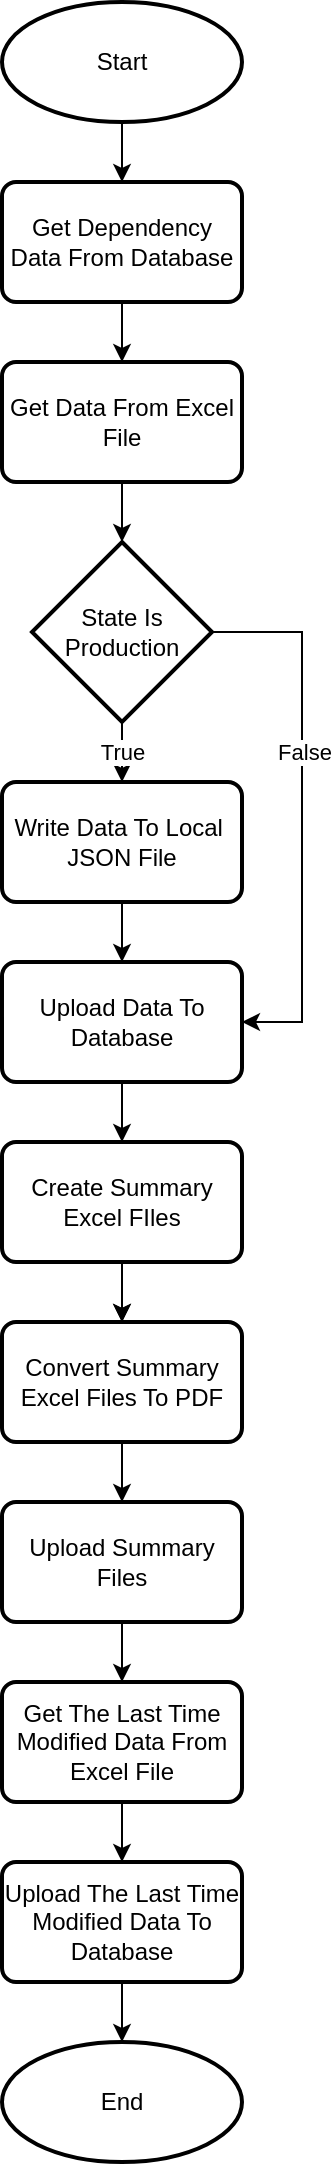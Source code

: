<mxfile version="18.0.2" type="github">
  <diagram id="C5RBs43oDa-KdzZeNtuy" name="Page-1">
    <mxGraphModel dx="1278" dy="579" grid="1" gridSize="10" guides="1" tooltips="1" connect="1" arrows="1" fold="1" page="1" pageScale="1" pageWidth="827" pageHeight="1169" math="0" shadow="0">
      <root>
        <mxCell id="WIyWlLk6GJQsqaUBKTNV-0" />
        <mxCell id="WIyWlLk6GJQsqaUBKTNV-1" parent="WIyWlLk6GJQsqaUBKTNV-0" />
        <mxCell id="fipF97CPCVczOdriheHF-10" style="edgeStyle=orthogonalEdgeStyle;rounded=0;orthogonalLoop=1;jettySize=auto;html=1;" parent="WIyWlLk6GJQsqaUBKTNV-1" source="fipF97CPCVczOdriheHF-1" target="fipF97CPCVczOdriheHF-3" edge="1">
          <mxGeometry relative="1" as="geometry" />
        </mxCell>
        <mxCell id="fipF97CPCVczOdriheHF-1" value="Start" style="strokeWidth=2;html=1;shape=mxgraph.flowchart.start_1;whiteSpace=wrap;" parent="WIyWlLk6GJQsqaUBKTNV-1" vertex="1">
          <mxGeometry x="30" y="30" width="120" height="60" as="geometry" />
        </mxCell>
        <mxCell id="fipF97CPCVczOdriheHF-11" style="edgeStyle=orthogonalEdgeStyle;rounded=0;orthogonalLoop=1;jettySize=auto;html=1;" parent="WIyWlLk6GJQsqaUBKTNV-1" source="fipF97CPCVczOdriheHF-3" target="fipF97CPCVczOdriheHF-4" edge="1">
          <mxGeometry relative="1" as="geometry" />
        </mxCell>
        <mxCell id="fipF97CPCVczOdriheHF-3" value="Get Dependency Data From Database" style="rounded=1;whiteSpace=wrap;html=1;absoluteArcSize=1;arcSize=14;strokeWidth=2;" parent="WIyWlLk6GJQsqaUBKTNV-1" vertex="1">
          <mxGeometry x="30" y="120" width="120" height="60" as="geometry" />
        </mxCell>
        <mxCell id="fipF97CPCVczOdriheHF-12" style="edgeStyle=orthogonalEdgeStyle;rounded=0;orthogonalLoop=1;jettySize=auto;html=1;" parent="WIyWlLk6GJQsqaUBKTNV-1" source="fipF97CPCVczOdriheHF-4" target="fipF97CPCVczOdriheHF-6" edge="1">
          <mxGeometry relative="1" as="geometry" />
        </mxCell>
        <mxCell id="fipF97CPCVczOdriheHF-4" value="Get Data From Excel File" style="rounded=1;whiteSpace=wrap;html=1;absoluteArcSize=1;arcSize=14;strokeWidth=2;" parent="WIyWlLk6GJQsqaUBKTNV-1" vertex="1">
          <mxGeometry x="30" y="210" width="120" height="60" as="geometry" />
        </mxCell>
        <mxCell id="fipF97CPCVczOdriheHF-13" value="True" style="edgeStyle=orthogonalEdgeStyle;rounded=0;orthogonalLoop=1;jettySize=auto;html=1;" parent="WIyWlLk6GJQsqaUBKTNV-1" source="fipF97CPCVczOdriheHF-6" target="fipF97CPCVczOdriheHF-7" edge="1">
          <mxGeometry relative="1" as="geometry">
            <Array as="points">
              <mxPoint x="90" y="400" />
              <mxPoint x="90" y="400" />
            </Array>
          </mxGeometry>
        </mxCell>
        <mxCell id="fipF97CPCVczOdriheHF-15" style="edgeStyle=orthogonalEdgeStyle;rounded=0;orthogonalLoop=1;jettySize=auto;html=1;entryX=1;entryY=0.5;entryDx=0;entryDy=0;" parent="WIyWlLk6GJQsqaUBKTNV-1" source="fipF97CPCVczOdriheHF-6" target="fipF97CPCVczOdriheHF-8" edge="1">
          <mxGeometry relative="1" as="geometry">
            <Array as="points">
              <mxPoint x="180" y="345" />
              <mxPoint x="180" y="540" />
            </Array>
          </mxGeometry>
        </mxCell>
        <mxCell id="fipF97CPCVczOdriheHF-17" value="False" style="edgeLabel;html=1;align=center;verticalAlign=middle;resizable=0;points=[];" parent="fipF97CPCVczOdriheHF-15" vertex="1" connectable="0">
          <mxGeometry x="-0.227" y="1" relative="1" as="geometry">
            <mxPoint as="offset" />
          </mxGeometry>
        </mxCell>
        <mxCell id="fipF97CPCVczOdriheHF-6" value="State Is Production" style="strokeWidth=2;html=1;shape=mxgraph.flowchart.decision;whiteSpace=wrap;" parent="WIyWlLk6GJQsqaUBKTNV-1" vertex="1">
          <mxGeometry x="45" y="300" width="90" height="90" as="geometry" />
        </mxCell>
        <mxCell id="fipF97CPCVczOdriheHF-14" style="edgeStyle=orthogonalEdgeStyle;rounded=0;orthogonalLoop=1;jettySize=auto;html=1;entryX=0.5;entryY=0;entryDx=0;entryDy=0;" parent="WIyWlLk6GJQsqaUBKTNV-1" source="fipF97CPCVczOdriheHF-7" target="fipF97CPCVczOdriheHF-8" edge="1">
          <mxGeometry relative="1" as="geometry" />
        </mxCell>
        <mxCell id="fipF97CPCVczOdriheHF-7" value="Write Data To Local&amp;nbsp; JSON File" style="rounded=1;whiteSpace=wrap;html=1;absoluteArcSize=1;arcSize=14;strokeWidth=2;" parent="WIyWlLk6GJQsqaUBKTNV-1" vertex="1">
          <mxGeometry x="30" y="420" width="120" height="60" as="geometry" />
        </mxCell>
        <mxCell id="fipF97CPCVczOdriheHF-19" style="edgeStyle=orthogonalEdgeStyle;rounded=0;orthogonalLoop=1;jettySize=auto;html=1;" parent="WIyWlLk6GJQsqaUBKTNV-1" source="fipF97CPCVczOdriheHF-8" target="fipF97CPCVczOdriheHF-18" edge="1">
          <mxGeometry relative="1" as="geometry" />
        </mxCell>
        <mxCell id="fipF97CPCVczOdriheHF-8" value="Upload Data To Database" style="rounded=1;whiteSpace=wrap;html=1;absoluteArcSize=1;arcSize=14;strokeWidth=2;" parent="WIyWlLk6GJQsqaUBKTNV-1" vertex="1">
          <mxGeometry x="30" y="510" width="120" height="60" as="geometry" />
        </mxCell>
        <mxCell id="fipF97CPCVczOdriheHF-22" style="edgeStyle=orthogonalEdgeStyle;rounded=0;orthogonalLoop=1;jettySize=auto;html=1;" parent="WIyWlLk6GJQsqaUBKTNV-1" source="fipF97CPCVczOdriheHF-18" target="fipF97CPCVczOdriheHF-20" edge="1">
          <mxGeometry relative="1" as="geometry" />
        </mxCell>
        <mxCell id="fipF97CPCVczOdriheHF-23" value="" style="edgeStyle=orthogonalEdgeStyle;rounded=0;orthogonalLoop=1;jettySize=auto;html=1;" parent="WIyWlLk6GJQsqaUBKTNV-1" source="fipF97CPCVczOdriheHF-18" target="fipF97CPCVczOdriheHF-20" edge="1">
          <mxGeometry relative="1" as="geometry" />
        </mxCell>
        <mxCell id="fipF97CPCVczOdriheHF-18" value="Create Summary Excel FIles" style="rounded=1;whiteSpace=wrap;html=1;absoluteArcSize=1;arcSize=14;strokeWidth=2;" parent="WIyWlLk6GJQsqaUBKTNV-1" vertex="1">
          <mxGeometry x="30" y="600" width="120" height="60" as="geometry" />
        </mxCell>
        <mxCell id="us0F7tKLzNDFEO_R7wUm-0" style="edgeStyle=orthogonalEdgeStyle;rounded=0;orthogonalLoop=1;jettySize=auto;html=1;" edge="1" parent="WIyWlLk6GJQsqaUBKTNV-1" source="fipF97CPCVczOdriheHF-20">
          <mxGeometry relative="1" as="geometry">
            <mxPoint x="90" y="780" as="targetPoint" />
          </mxGeometry>
        </mxCell>
        <mxCell id="fipF97CPCVczOdriheHF-20" value="Convert Summary Excel Files To PDF" style="rounded=1;whiteSpace=wrap;html=1;absoluteArcSize=1;arcSize=14;strokeWidth=2;" parent="WIyWlLk6GJQsqaUBKTNV-1" vertex="1">
          <mxGeometry x="30" y="690" width="120" height="60" as="geometry" />
        </mxCell>
        <mxCell id="fipF97CPCVczOdriheHF-28" style="edgeStyle=orthogonalEdgeStyle;rounded=0;orthogonalLoop=1;jettySize=auto;html=1;" parent="WIyWlLk6GJQsqaUBKTNV-1" source="fipF97CPCVczOdriheHF-24" target="fipF97CPCVczOdriheHF-27" edge="1">
          <mxGeometry relative="1" as="geometry" />
        </mxCell>
        <mxCell id="fipF97CPCVczOdriheHF-24" value="Get The Last Time Modified Data From Excel File" style="rounded=1;whiteSpace=wrap;html=1;absoluteArcSize=1;arcSize=14;strokeWidth=2;" parent="WIyWlLk6GJQsqaUBKTNV-1" vertex="1">
          <mxGeometry x="30" y="870" width="120" height="60" as="geometry" />
        </mxCell>
        <mxCell id="C_8NGJ5ddNS3SidLj7i6-0" style="edgeStyle=orthogonalEdgeStyle;rounded=0;orthogonalLoop=1;jettySize=auto;html=1;" parent="WIyWlLk6GJQsqaUBKTNV-1" source="fipF97CPCVczOdriheHF-27" target="fipF97CPCVczOdriheHF-29" edge="1">
          <mxGeometry relative="1" as="geometry" />
        </mxCell>
        <mxCell id="fipF97CPCVczOdriheHF-27" value="Upload The Last Time Modified Data To Database" style="rounded=1;whiteSpace=wrap;html=1;absoluteArcSize=1;arcSize=14;strokeWidth=2;" parent="WIyWlLk6GJQsqaUBKTNV-1" vertex="1">
          <mxGeometry x="30" y="960" width="120" height="60" as="geometry" />
        </mxCell>
        <mxCell id="fipF97CPCVczOdriheHF-29" value="End" style="strokeWidth=2;html=1;shape=mxgraph.flowchart.start_1;whiteSpace=wrap;" parent="WIyWlLk6GJQsqaUBKTNV-1" vertex="1">
          <mxGeometry x="30" y="1050" width="120" height="60" as="geometry" />
        </mxCell>
        <mxCell id="us0F7tKLzNDFEO_R7wUm-2" style="edgeStyle=orthogonalEdgeStyle;rounded=0;orthogonalLoop=1;jettySize=auto;html=1;" edge="1" parent="WIyWlLk6GJQsqaUBKTNV-1" source="us0F7tKLzNDFEO_R7wUm-1" target="fipF97CPCVczOdriheHF-24">
          <mxGeometry relative="1" as="geometry" />
        </mxCell>
        <mxCell id="us0F7tKLzNDFEO_R7wUm-1" value="Upload Summary Files" style="rounded=1;whiteSpace=wrap;html=1;absoluteArcSize=1;arcSize=14;strokeWidth=2;" vertex="1" parent="WIyWlLk6GJQsqaUBKTNV-1">
          <mxGeometry x="30" y="780" width="120" height="60" as="geometry" />
        </mxCell>
      </root>
    </mxGraphModel>
  </diagram>
</mxfile>
